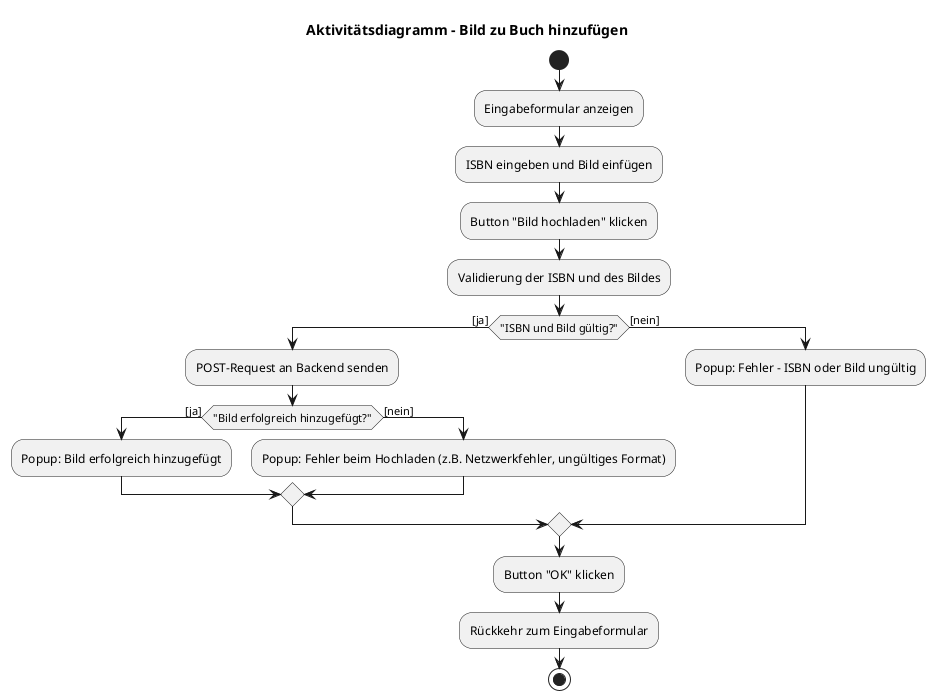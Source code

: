 ' Preview durch <Alt>D

@startuml Aktivitätsdiagramm_BildHinzufuegen

title Aktivitätsdiagramm – Bild zu Buch hinzufügen

start

:Eingabeformular anzeigen;
:ISBN eingeben und Bild einfügen;
:Button "Bild hochladen" klicken;
:Validierung der ISBN und des Bildes;

if ("ISBN und Bild gültig?") then ([ja])
  :POST-Request an Backend senden;
  if ("Bild erfolgreich hinzugefügt?") then ([ja])
    :Popup: Bild erfolgreich hinzugefügt;
  else ([nein])
    :Popup: Fehler beim Hochladen (z.B. Netzwerkfehler, ungültiges Format);
  endif
else ([nein])
  :Popup: Fehler – ISBN oder Bild ungültig;
endif

:Button "OK" klicken;
:Rückkehr zum Eingabeformular;

stop

@enduml